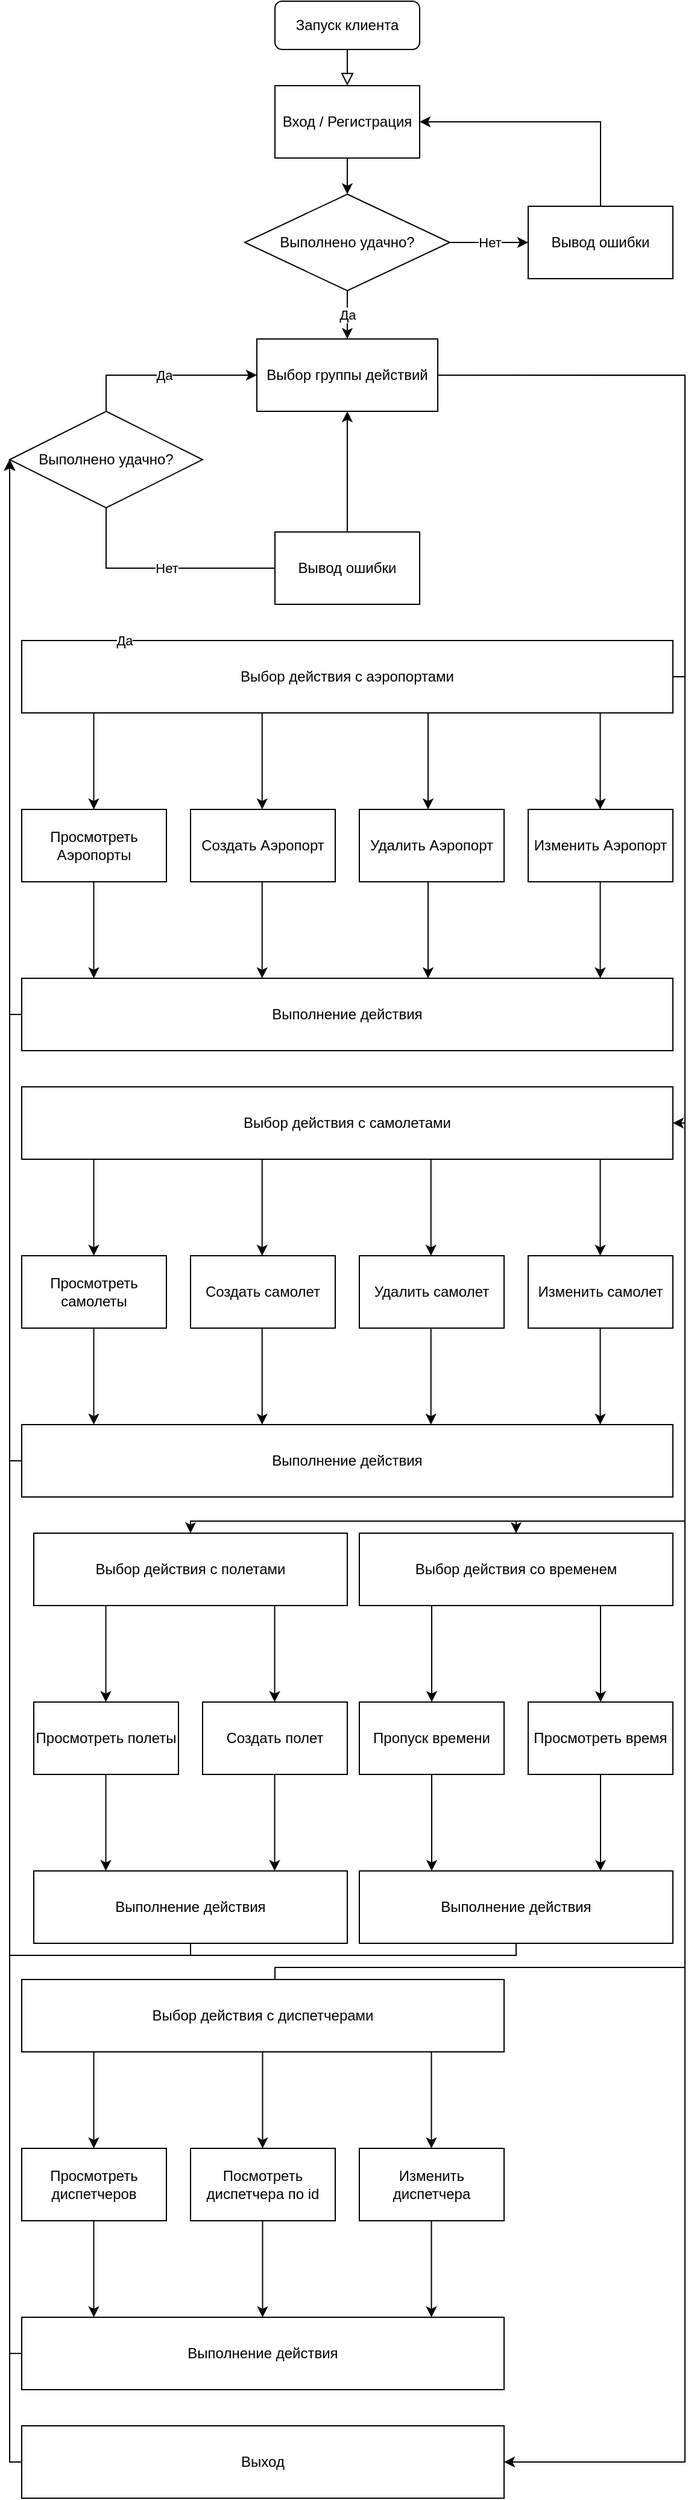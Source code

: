 <mxfile version="24.7.17">
  <diagram id="C5RBs43oDa-KdzZeNtuy" name="Page-1">
    <mxGraphModel dx="4175" dy="1688" grid="1" gridSize="10" guides="1" tooltips="1" connect="1" arrows="1" fold="1" page="1" pageScale="1" pageWidth="827" pageHeight="1169" math="0" shadow="0">
      <root>
        <mxCell id="WIyWlLk6GJQsqaUBKTNV-0" />
        <mxCell id="WIyWlLk6GJQsqaUBKTNV-1" parent="WIyWlLk6GJQsqaUBKTNV-0" />
        <mxCell id="WIyWlLk6GJQsqaUBKTNV-2" value="" style="rounded=0;html=1;jettySize=auto;orthogonalLoop=1;fontSize=11;endArrow=block;endFill=0;endSize=8;strokeWidth=1;shadow=0;labelBackgroundColor=none;edgeStyle=orthogonalEdgeStyle;" parent="WIyWlLk6GJQsqaUBKTNV-1" source="WIyWlLk6GJQsqaUBKTNV-3" edge="1">
          <mxGeometry relative="1" as="geometry">
            <mxPoint x="20" y="260" as="targetPoint" />
          </mxGeometry>
        </mxCell>
        <mxCell id="WIyWlLk6GJQsqaUBKTNV-3" value="Запуск клиента" style="rounded=1;whiteSpace=wrap;html=1;fontSize=12;glass=0;strokeWidth=1;shadow=0;" parent="WIyWlLk6GJQsqaUBKTNV-1" vertex="1">
          <mxGeometry x="-40" y="190" width="120" height="40" as="geometry" />
        </mxCell>
        <mxCell id="RF6HIcGBYQWFodLnKSyG-0" value="Вход / Регистрация" style="rounded=0;whiteSpace=wrap;html=1;" parent="WIyWlLk6GJQsqaUBKTNV-1" vertex="1">
          <mxGeometry x="-40" y="260" width="120" height="60" as="geometry" />
        </mxCell>
        <mxCell id="RF6HIcGBYQWFodLnKSyG-1" value="" style="endArrow=classic;html=1;rounded=0;exitX=0.5;exitY=1;exitDx=0;exitDy=0;entryX=0.5;entryY=0;entryDx=0;entryDy=0;" parent="WIyWlLk6GJQsqaUBKTNV-1" source="RF6HIcGBYQWFodLnKSyG-0" edge="1" target="VKw7LbPnoNwn0uKHPJzk-53">
          <mxGeometry width="50" height="50" relative="1" as="geometry">
            <mxPoint x="10" y="380" as="sourcePoint" />
            <mxPoint x="20" y="380" as="targetPoint" />
            <Array as="points" />
          </mxGeometry>
        </mxCell>
        <mxCell id="VKw7LbPnoNwn0uKHPJzk-80" style="edgeStyle=orthogonalEdgeStyle;rounded=0;orthogonalLoop=1;jettySize=auto;html=1;entryX=1;entryY=0.5;entryDx=0;entryDy=0;" edge="1" parent="WIyWlLk6GJQsqaUBKTNV-1">
          <mxGeometry relative="1" as="geometry">
            <mxPoint x="85.05" y="500.053" as="sourcePoint" />
            <mxPoint x="280.05" y="750" as="targetPoint" />
            <Array as="points">
              <mxPoint x="300.05" y="500" />
              <mxPoint x="300.05" y="750" />
            </Array>
          </mxGeometry>
        </mxCell>
        <mxCell id="VKw7LbPnoNwn0uKHPJzk-81" style="edgeStyle=orthogonalEdgeStyle;rounded=0;orthogonalLoop=1;jettySize=auto;html=1;entryX=1;entryY=0.5;entryDx=0;entryDy=0;" edge="1" parent="WIyWlLk6GJQsqaUBKTNV-1" source="RF6HIcGBYQWFodLnKSyG-2" target="VKw7LbPnoNwn0uKHPJzk-24">
          <mxGeometry relative="1" as="geometry">
            <Array as="points">
              <mxPoint x="300" y="500" />
              <mxPoint x="300" y="1120" />
            </Array>
          </mxGeometry>
        </mxCell>
        <mxCell id="VKw7LbPnoNwn0uKHPJzk-82" style="edgeStyle=orthogonalEdgeStyle;rounded=0;orthogonalLoop=1;jettySize=auto;html=1;entryX=1;entryY=0.5;entryDx=0;entryDy=0;" edge="1" parent="WIyWlLk6GJQsqaUBKTNV-1" source="RF6HIcGBYQWFodLnKSyG-2" target="VKw7LbPnoNwn0uKHPJzk-26">
          <mxGeometry relative="1" as="geometry">
            <Array as="points">
              <mxPoint x="300" y="500" />
              <mxPoint x="300" y="1820" />
              <mxPoint x="-40" y="1820" />
              <mxPoint x="-40" y="1860" />
            </Array>
          </mxGeometry>
        </mxCell>
        <mxCell id="VKw7LbPnoNwn0uKHPJzk-102" style="edgeStyle=orthogonalEdgeStyle;rounded=0;orthogonalLoop=1;jettySize=auto;html=1;entryX=0.5;entryY=0;entryDx=0;entryDy=0;" edge="1" parent="WIyWlLk6GJQsqaUBKTNV-1" source="RF6HIcGBYQWFodLnKSyG-2" target="VKw7LbPnoNwn0uKHPJzk-29">
          <mxGeometry relative="1" as="geometry">
            <Array as="points">
              <mxPoint x="300" y="500" />
              <mxPoint x="300" y="1450" />
              <mxPoint x="160" y="1450" />
            </Array>
          </mxGeometry>
        </mxCell>
        <mxCell id="VKw7LbPnoNwn0uKHPJzk-103" style="edgeStyle=orthogonalEdgeStyle;rounded=0;orthogonalLoop=1;jettySize=auto;html=1;entryX=0.5;entryY=0;entryDx=0;entryDy=0;" edge="1" parent="WIyWlLk6GJQsqaUBKTNV-1" source="RF6HIcGBYQWFodLnKSyG-2" target="VKw7LbPnoNwn0uKHPJzk-25">
          <mxGeometry relative="1" as="geometry">
            <mxPoint x="-110" y="1461.739" as="targetPoint" />
            <Array as="points">
              <mxPoint x="300" y="500" />
              <mxPoint x="300" y="1450" />
              <mxPoint x="-110" y="1450" />
            </Array>
          </mxGeometry>
        </mxCell>
        <mxCell id="VKw7LbPnoNwn0uKHPJzk-108" style="edgeStyle=orthogonalEdgeStyle;rounded=0;orthogonalLoop=1;jettySize=auto;html=1;entryX=1;entryY=0.5;entryDx=0;entryDy=0;" edge="1" parent="WIyWlLk6GJQsqaUBKTNV-1" source="RF6HIcGBYQWFodLnKSyG-2" target="VKw7LbPnoNwn0uKHPJzk-107">
          <mxGeometry relative="1" as="geometry">
            <Array as="points">
              <mxPoint x="300" y="500" />
              <mxPoint x="300" y="2230" />
            </Array>
          </mxGeometry>
        </mxCell>
        <mxCell id="RF6HIcGBYQWFodLnKSyG-2" value="Выбор группы действий" style="rounded=0;whiteSpace=wrap;html=1;" parent="WIyWlLk6GJQsqaUBKTNV-1" vertex="1">
          <mxGeometry x="-55" y="470" width="150" height="60" as="geometry" />
        </mxCell>
        <mxCell id="RF6HIcGBYQWFodLnKSyG-56" value="Создать Аэропорт" style="rounded=0;whiteSpace=wrap;html=1;" parent="WIyWlLk6GJQsqaUBKTNV-1" vertex="1">
          <mxGeometry x="-110" y="860" width="120" height="60" as="geometry" />
        </mxCell>
        <mxCell id="RF6HIcGBYQWFodLnKSyG-57" value="" style="endArrow=classic;html=1;rounded=0;" parent="WIyWlLk6GJQsqaUBKTNV-1" edge="1">
          <mxGeometry width="50" height="50" relative="1" as="geometry">
            <mxPoint x="87" y="780" as="sourcePoint" />
            <mxPoint x="87" y="860" as="targetPoint" />
          </mxGeometry>
        </mxCell>
        <mxCell id="RF6HIcGBYQWFodLnKSyG-59" value="Удалить Аэропорт" style="rounded=0;whiteSpace=wrap;html=1;" parent="WIyWlLk6GJQsqaUBKTNV-1" vertex="1">
          <mxGeometry x="30" y="860" width="120" height="60" as="geometry" />
        </mxCell>
        <mxCell id="RF6HIcGBYQWFodLnKSyG-60" value="" style="endArrow=classic;html=1;rounded=0;" parent="WIyWlLk6GJQsqaUBKTNV-1" edge="1">
          <mxGeometry width="50" height="50" relative="1" as="geometry">
            <mxPoint x="229.76" y="780" as="sourcePoint" />
            <mxPoint x="229.76" y="860" as="targetPoint" />
          </mxGeometry>
        </mxCell>
        <mxCell id="RF6HIcGBYQWFodLnKSyG-61" value="Изменить Аэропорт" style="rounded=0;whiteSpace=wrap;html=1;" parent="WIyWlLk6GJQsqaUBKTNV-1" vertex="1">
          <mxGeometry x="170" y="860" width="120" height="60" as="geometry" />
        </mxCell>
        <mxCell id="RF6HIcGBYQWFodLnKSyG-62" value="" style="endArrow=classic;html=1;rounded=0;" parent="WIyWlLk6GJQsqaUBKTNV-1" edge="1">
          <mxGeometry width="50" height="50" relative="1" as="geometry">
            <mxPoint x="-190.24" y="1150" as="sourcePoint" />
            <mxPoint x="-190.24" y="1230" as="targetPoint" />
          </mxGeometry>
        </mxCell>
        <mxCell id="RF6HIcGBYQWFodLnKSyG-63" value="Создать самолет" style="rounded=0;whiteSpace=wrap;html=1;" parent="WIyWlLk6GJQsqaUBKTNV-1" vertex="1">
          <mxGeometry x="-110" y="1230" width="120" height="60" as="geometry" />
        </mxCell>
        <mxCell id="RF6HIcGBYQWFodLnKSyG-72" value="" style="endArrow=classic;html=1;rounded=0;" parent="WIyWlLk6GJQsqaUBKTNV-1" edge="1">
          <mxGeometry width="50" height="50" relative="1" as="geometry">
            <mxPoint x="-190.24" y="780" as="sourcePoint" />
            <mxPoint x="-190.24" y="860" as="targetPoint" />
            <Array as="points">
              <mxPoint x="-190.24" y="780" />
            </Array>
          </mxGeometry>
        </mxCell>
        <mxCell id="RF6HIcGBYQWFodLnKSyG-73" value="Просмотреть Аэропорты" style="rounded=0;whiteSpace=wrap;html=1;" parent="WIyWlLk6GJQsqaUBKTNV-1" vertex="1">
          <mxGeometry x="-250" y="860" width="120" height="60" as="geometry" />
        </mxCell>
        <mxCell id="RF6HIcGBYQWFodLnKSyG-74" value="Удалить самолет" style="rounded=0;whiteSpace=wrap;html=1;" parent="WIyWlLk6GJQsqaUBKTNV-1" vertex="1">
          <mxGeometry x="30" y="1230" width="120" height="60" as="geometry" />
        </mxCell>
        <mxCell id="RF6HIcGBYQWFodLnKSyG-75" value="" style="endArrow=classic;html=1;rounded=0;" parent="WIyWlLk6GJQsqaUBKTNV-1" edge="1">
          <mxGeometry width="50" height="50" relative="1" as="geometry">
            <mxPoint x="229.76" y="1150" as="sourcePoint" />
            <mxPoint x="229.76" y="1230" as="targetPoint" />
          </mxGeometry>
        </mxCell>
        <mxCell id="RF6HIcGBYQWFodLnKSyG-76" value="Изменить самолет" style="rounded=0;whiteSpace=wrap;html=1;" parent="WIyWlLk6GJQsqaUBKTNV-1" vertex="1">
          <mxGeometry x="170" y="1230" width="120" height="60" as="geometry" />
        </mxCell>
        <mxCell id="RF6HIcGBYQWFodLnKSyG-77" value="" style="endArrow=classic;html=1;rounded=0;" parent="WIyWlLk6GJQsqaUBKTNV-1" edge="1">
          <mxGeometry width="50" height="50" relative="1" as="geometry">
            <mxPoint x="-180.24" y="1520" as="sourcePoint" />
            <mxPoint x="-180.24" y="1600" as="targetPoint" />
          </mxGeometry>
        </mxCell>
        <mxCell id="RF6HIcGBYQWFodLnKSyG-78" value="Создать полет" style="rounded=0;whiteSpace=wrap;html=1;" parent="WIyWlLk6GJQsqaUBKTNV-1" vertex="1">
          <mxGeometry x="-100" y="1600" width="120" height="60" as="geometry" />
        </mxCell>
        <mxCell id="RF6HIcGBYQWFodLnKSyG-79" value="" style="endArrow=classic;html=1;rounded=0;" parent="WIyWlLk6GJQsqaUBKTNV-1" edge="1">
          <mxGeometry width="50" height="50" relative="1" as="geometry">
            <mxPoint x="-40.24" y="1520" as="sourcePoint" />
            <mxPoint x="-40.24" y="1600" as="targetPoint" />
          </mxGeometry>
        </mxCell>
        <mxCell id="RF6HIcGBYQWFodLnKSyG-82" value="Просмотреть самолеты" style="rounded=0;whiteSpace=wrap;html=1;" parent="WIyWlLk6GJQsqaUBKTNV-1" vertex="1">
          <mxGeometry x="-250" y="1230" width="120" height="60" as="geometry" />
        </mxCell>
        <mxCell id="RF6HIcGBYQWFodLnKSyG-92" value="" style="endArrow=classic;html=1;rounded=0;" parent="WIyWlLk6GJQsqaUBKTNV-1" edge="1">
          <mxGeometry width="50" height="50" relative="1" as="geometry">
            <mxPoint x="-190.24" y="1890" as="sourcePoint" />
            <mxPoint x="-190.24" y="1970" as="targetPoint" />
          </mxGeometry>
        </mxCell>
        <mxCell id="RF6HIcGBYQWFodLnKSyG-93" value="Просмотреть диспетчеров" style="rounded=0;whiteSpace=wrap;html=1;" parent="WIyWlLk6GJQsqaUBKTNV-1" vertex="1">
          <mxGeometry x="-250" y="1970" width="120" height="60" as="geometry" />
        </mxCell>
        <mxCell id="RF6HIcGBYQWFodLnKSyG-97" value="Просмотреть время" style="rounded=0;whiteSpace=wrap;html=1;" parent="WIyWlLk6GJQsqaUBKTNV-1" vertex="1">
          <mxGeometry x="170" y="1600" width="120" height="60" as="geometry" />
        </mxCell>
        <mxCell id="RF6HIcGBYQWFodLnKSyG-109" value="" style="endArrow=classic;html=1;rounded=0;" parent="WIyWlLk6GJQsqaUBKTNV-1" edge="1">
          <mxGeometry width="50" height="50" relative="1" as="geometry">
            <mxPoint x="-50.24" y="1890" as="sourcePoint" />
            <mxPoint x="-50.24" y="1970" as="targetPoint" />
          </mxGeometry>
        </mxCell>
        <mxCell id="RF6HIcGBYQWFodLnKSyG-110" value="Пропуск времени" style="rounded=0;whiteSpace=wrap;html=1;" parent="WIyWlLk6GJQsqaUBKTNV-1" vertex="1">
          <mxGeometry x="30" y="1600" width="120" height="60" as="geometry" />
        </mxCell>
        <mxCell id="RF6HIcGBYQWFodLnKSyG-80" value="Просмотреть полеты" style="rounded=0;whiteSpace=wrap;html=1;" parent="WIyWlLk6GJQsqaUBKTNV-1" vertex="1">
          <mxGeometry x="-240" y="1600" width="120" height="60" as="geometry" />
        </mxCell>
        <mxCell id="VKw7LbPnoNwn0uKHPJzk-8" value="Посмотреть диспетчера по id" style="rounded=0;whiteSpace=wrap;html=1;" vertex="1" parent="WIyWlLk6GJQsqaUBKTNV-1">
          <mxGeometry x="-110" y="1970" width="120" height="60" as="geometry" />
        </mxCell>
        <mxCell id="VKw7LbPnoNwn0uKHPJzk-15" value="Выбор действия с аэропортами" style="rounded=0;whiteSpace=wrap;html=1;" vertex="1" parent="WIyWlLk6GJQsqaUBKTNV-1">
          <mxGeometry x="-250" y="720" width="540" height="60" as="geometry" />
        </mxCell>
        <mxCell id="VKw7LbPnoNwn0uKHPJzk-16" value="" style="endArrow=classic;html=1;rounded=0;" edge="1" parent="WIyWlLk6GJQsqaUBKTNV-1">
          <mxGeometry width="50" height="50" relative="1" as="geometry">
            <mxPoint x="-50.62" y="780" as="sourcePoint" />
            <mxPoint x="-50.62" y="860" as="targetPoint" />
          </mxGeometry>
        </mxCell>
        <mxCell id="VKw7LbPnoNwn0uKHPJzk-17" value="" style="endArrow=classic;html=1;rounded=0;" edge="1" parent="WIyWlLk6GJQsqaUBKTNV-1">
          <mxGeometry width="50" height="50" relative="1" as="geometry">
            <mxPoint x="89.37" y="1150" as="sourcePoint" />
            <mxPoint x="89.37" y="1230" as="targetPoint" />
          </mxGeometry>
        </mxCell>
        <mxCell id="VKw7LbPnoNwn0uKHPJzk-18" value="" style="endArrow=classic;html=1;rounded=0;" edge="1" parent="WIyWlLk6GJQsqaUBKTNV-1">
          <mxGeometry width="50" height="50" relative="1" as="geometry">
            <mxPoint x="-50.63" y="1150" as="sourcePoint" />
            <mxPoint x="-50.63" y="1230" as="targetPoint" />
          </mxGeometry>
        </mxCell>
        <mxCell id="VKw7LbPnoNwn0uKHPJzk-19" value="" style="endArrow=classic;html=1;rounded=0;" edge="1" parent="WIyWlLk6GJQsqaUBKTNV-1">
          <mxGeometry width="50" height="50" relative="1" as="geometry">
            <mxPoint x="90" y="1520" as="sourcePoint" />
            <mxPoint x="90" y="1600" as="targetPoint" />
          </mxGeometry>
        </mxCell>
        <mxCell id="VKw7LbPnoNwn0uKHPJzk-20" value="" style="endArrow=classic;html=1;rounded=0;" edge="1" parent="WIyWlLk6GJQsqaUBKTNV-1">
          <mxGeometry width="50" height="50" relative="1" as="geometry">
            <mxPoint x="230" y="1520" as="sourcePoint" />
            <mxPoint x="230" y="1600" as="targetPoint" />
          </mxGeometry>
        </mxCell>
        <mxCell id="VKw7LbPnoNwn0uKHPJzk-24" value="Выбор действия с самолетами" style="rounded=0;whiteSpace=wrap;html=1;" vertex="1" parent="WIyWlLk6GJQsqaUBKTNV-1">
          <mxGeometry x="-250" y="1090" width="540" height="60" as="geometry" />
        </mxCell>
        <mxCell id="VKw7LbPnoNwn0uKHPJzk-25" value="Выбор действия с полетами" style="rounded=0;whiteSpace=wrap;html=1;" vertex="1" parent="WIyWlLk6GJQsqaUBKTNV-1">
          <mxGeometry x="-240" y="1460" width="260" height="60" as="geometry" />
        </mxCell>
        <mxCell id="VKw7LbPnoNwn0uKHPJzk-26" value="Выбор действия с диспетчерами" style="rounded=0;whiteSpace=wrap;html=1;" vertex="1" parent="WIyWlLk6GJQsqaUBKTNV-1">
          <mxGeometry x="-250" y="1830" width="400" height="60" as="geometry" />
        </mxCell>
        <mxCell id="VKw7LbPnoNwn0uKHPJzk-27" value="" style="endArrow=classic;html=1;rounded=0;" edge="1" parent="WIyWlLk6GJQsqaUBKTNV-1">
          <mxGeometry width="50" height="50" relative="1" as="geometry">
            <mxPoint x="89.76" y="1890" as="sourcePoint" />
            <mxPoint x="89.76" y="1970" as="targetPoint" />
          </mxGeometry>
        </mxCell>
        <mxCell id="VKw7LbPnoNwn0uKHPJzk-28" value="Изменить диспетчера" style="rounded=0;whiteSpace=wrap;html=1;" vertex="1" parent="WIyWlLk6GJQsqaUBKTNV-1">
          <mxGeometry x="30" y="1970" width="120" height="60" as="geometry" />
        </mxCell>
        <mxCell id="VKw7LbPnoNwn0uKHPJzk-29" value="Выбор действия со временем" style="rounded=0;whiteSpace=wrap;html=1;" vertex="1" parent="WIyWlLk6GJQsqaUBKTNV-1">
          <mxGeometry x="30" y="1460" width="260" height="60" as="geometry" />
        </mxCell>
        <mxCell id="VKw7LbPnoNwn0uKHPJzk-30" value="" style="endArrow=classic;html=1;rounded=0;" edge="1" parent="WIyWlLk6GJQsqaUBKTNV-1">
          <mxGeometry width="50" height="50" relative="1" as="geometry">
            <mxPoint x="87" y="920" as="sourcePoint" />
            <mxPoint x="87" y="1000" as="targetPoint" />
          </mxGeometry>
        </mxCell>
        <mxCell id="VKw7LbPnoNwn0uKHPJzk-31" value="" style="endArrow=classic;html=1;rounded=0;" edge="1" parent="WIyWlLk6GJQsqaUBKTNV-1">
          <mxGeometry width="50" height="50" relative="1" as="geometry">
            <mxPoint x="229.76" y="920" as="sourcePoint" />
            <mxPoint x="229.76" y="1000" as="targetPoint" />
          </mxGeometry>
        </mxCell>
        <mxCell id="VKw7LbPnoNwn0uKHPJzk-32" value="" style="endArrow=classic;html=1;rounded=0;" edge="1" parent="WIyWlLk6GJQsqaUBKTNV-1">
          <mxGeometry width="50" height="50" relative="1" as="geometry">
            <mxPoint x="-190.24" y="1290" as="sourcePoint" />
            <mxPoint x="-190.24" y="1370" as="targetPoint" />
          </mxGeometry>
        </mxCell>
        <mxCell id="VKw7LbPnoNwn0uKHPJzk-33" value="" style="endArrow=classic;html=1;rounded=0;" edge="1" parent="WIyWlLk6GJQsqaUBKTNV-1">
          <mxGeometry width="50" height="50" relative="1" as="geometry">
            <mxPoint x="-190.24" y="920" as="sourcePoint" />
            <mxPoint x="-190.24" y="1000" as="targetPoint" />
            <Array as="points">
              <mxPoint x="-190.24" y="920" />
            </Array>
          </mxGeometry>
        </mxCell>
        <mxCell id="VKw7LbPnoNwn0uKHPJzk-34" value="" style="endArrow=classic;html=1;rounded=0;" edge="1" parent="WIyWlLk6GJQsqaUBKTNV-1">
          <mxGeometry width="50" height="50" relative="1" as="geometry">
            <mxPoint x="229.76" y="1290" as="sourcePoint" />
            <mxPoint x="229.76" y="1370" as="targetPoint" />
          </mxGeometry>
        </mxCell>
        <mxCell id="VKw7LbPnoNwn0uKHPJzk-35" value="" style="endArrow=classic;html=1;rounded=0;" edge="1" parent="WIyWlLk6GJQsqaUBKTNV-1">
          <mxGeometry width="50" height="50" relative="1" as="geometry">
            <mxPoint x="-180.24" y="1660" as="sourcePoint" />
            <mxPoint x="-180.24" y="1740" as="targetPoint" />
          </mxGeometry>
        </mxCell>
        <mxCell id="VKw7LbPnoNwn0uKHPJzk-36" value="" style="endArrow=classic;html=1;rounded=0;" edge="1" parent="WIyWlLk6GJQsqaUBKTNV-1">
          <mxGeometry width="50" height="50" relative="1" as="geometry">
            <mxPoint x="-40.24" y="1660" as="sourcePoint" />
            <mxPoint x="-40.24" y="1740" as="targetPoint" />
          </mxGeometry>
        </mxCell>
        <mxCell id="VKw7LbPnoNwn0uKHPJzk-37" value="" style="endArrow=classic;html=1;rounded=0;" edge="1" parent="WIyWlLk6GJQsqaUBKTNV-1">
          <mxGeometry width="50" height="50" relative="1" as="geometry">
            <mxPoint x="-190.24" y="2030" as="sourcePoint" />
            <mxPoint x="-190.24" y="2110" as="targetPoint" />
          </mxGeometry>
        </mxCell>
        <mxCell id="VKw7LbPnoNwn0uKHPJzk-38" value="" style="endArrow=classic;html=1;rounded=0;" edge="1" parent="WIyWlLk6GJQsqaUBKTNV-1">
          <mxGeometry width="50" height="50" relative="1" as="geometry">
            <mxPoint x="-50.24" y="2030" as="sourcePoint" />
            <mxPoint x="-50.24" y="2110" as="targetPoint" />
          </mxGeometry>
        </mxCell>
        <mxCell id="VKw7LbPnoNwn0uKHPJzk-39" value="" style="endArrow=classic;html=1;rounded=0;" edge="1" parent="WIyWlLk6GJQsqaUBKTNV-1">
          <mxGeometry width="50" height="50" relative="1" as="geometry">
            <mxPoint x="-50.62" y="920" as="sourcePoint" />
            <mxPoint x="-50.62" y="1000" as="targetPoint" />
          </mxGeometry>
        </mxCell>
        <mxCell id="VKw7LbPnoNwn0uKHPJzk-40" value="" style="endArrow=classic;html=1;rounded=0;" edge="1" parent="WIyWlLk6GJQsqaUBKTNV-1">
          <mxGeometry width="50" height="50" relative="1" as="geometry">
            <mxPoint x="89.37" y="1290" as="sourcePoint" />
            <mxPoint x="89.37" y="1370" as="targetPoint" />
          </mxGeometry>
        </mxCell>
        <mxCell id="VKw7LbPnoNwn0uKHPJzk-41" value="" style="endArrow=classic;html=1;rounded=0;" edge="1" parent="WIyWlLk6GJQsqaUBKTNV-1">
          <mxGeometry width="50" height="50" relative="1" as="geometry">
            <mxPoint x="-50.63" y="1290" as="sourcePoint" />
            <mxPoint x="-50.63" y="1370" as="targetPoint" />
          </mxGeometry>
        </mxCell>
        <mxCell id="VKw7LbPnoNwn0uKHPJzk-42" value="" style="endArrow=classic;html=1;rounded=0;" edge="1" parent="WIyWlLk6GJQsqaUBKTNV-1">
          <mxGeometry width="50" height="50" relative="1" as="geometry">
            <mxPoint x="90" y="1660" as="sourcePoint" />
            <mxPoint x="90" y="1740" as="targetPoint" />
          </mxGeometry>
        </mxCell>
        <mxCell id="VKw7LbPnoNwn0uKHPJzk-43" value="" style="endArrow=classic;html=1;rounded=0;" edge="1" parent="WIyWlLk6GJQsqaUBKTNV-1">
          <mxGeometry width="50" height="50" relative="1" as="geometry">
            <mxPoint x="230" y="1660" as="sourcePoint" />
            <mxPoint x="230" y="1740" as="targetPoint" />
          </mxGeometry>
        </mxCell>
        <mxCell id="VKw7LbPnoNwn0uKHPJzk-44" value="" style="endArrow=classic;html=1;rounded=0;" edge="1" parent="WIyWlLk6GJQsqaUBKTNV-1">
          <mxGeometry width="50" height="50" relative="1" as="geometry">
            <mxPoint x="89.76" y="2030" as="sourcePoint" />
            <mxPoint x="89.76" y="2110" as="targetPoint" />
          </mxGeometry>
        </mxCell>
        <mxCell id="VKw7LbPnoNwn0uKHPJzk-100" style="edgeStyle=orthogonalEdgeStyle;rounded=0;orthogonalLoop=1;jettySize=auto;html=1;entryX=0;entryY=0.5;entryDx=0;entryDy=0;" edge="1" parent="WIyWlLk6GJQsqaUBKTNV-1" source="VKw7LbPnoNwn0uKHPJzk-51" target="VKw7LbPnoNwn0uKHPJzk-86">
          <mxGeometry relative="1" as="geometry">
            <Array as="points">
              <mxPoint x="-260" y="1030" />
            </Array>
          </mxGeometry>
        </mxCell>
        <mxCell id="VKw7LbPnoNwn0uKHPJzk-51" value="Выполнение действия" style="rounded=0;whiteSpace=wrap;html=1;" vertex="1" parent="WIyWlLk6GJQsqaUBKTNV-1">
          <mxGeometry x="-250" y="1000" width="540" height="60" as="geometry" />
        </mxCell>
        <mxCell id="VKw7LbPnoNwn0uKHPJzk-53" value="Выполнено удачно?" style="rhombus;whiteSpace=wrap;html=1;" vertex="1" parent="WIyWlLk6GJQsqaUBKTNV-1">
          <mxGeometry x="-65" y="350" width="170" height="80" as="geometry" />
        </mxCell>
        <mxCell id="VKw7LbPnoNwn0uKHPJzk-101" style="edgeStyle=orthogonalEdgeStyle;rounded=0;orthogonalLoop=1;jettySize=auto;html=1;entryX=0;entryY=0.5;entryDx=0;entryDy=0;" edge="1" parent="WIyWlLk6GJQsqaUBKTNV-1" source="VKw7LbPnoNwn0uKHPJzk-60" target="VKw7LbPnoNwn0uKHPJzk-86">
          <mxGeometry relative="1" as="geometry">
            <Array as="points">
              <mxPoint x="-260" y="1400" />
            </Array>
          </mxGeometry>
        </mxCell>
        <mxCell id="VKw7LbPnoNwn0uKHPJzk-60" value="Выполнение действия" style="rounded=0;whiteSpace=wrap;html=1;" vertex="1" parent="WIyWlLk6GJQsqaUBKTNV-1">
          <mxGeometry x="-250" y="1370" width="540" height="60" as="geometry" />
        </mxCell>
        <mxCell id="VKw7LbPnoNwn0uKHPJzk-105" style="edgeStyle=orthogonalEdgeStyle;rounded=0;orthogonalLoop=1;jettySize=auto;html=1;entryX=0;entryY=0.5;entryDx=0;entryDy=0;" edge="1" parent="WIyWlLk6GJQsqaUBKTNV-1" source="VKw7LbPnoNwn0uKHPJzk-61" target="VKw7LbPnoNwn0uKHPJzk-86">
          <mxGeometry relative="1" as="geometry">
            <Array as="points">
              <mxPoint x="-110" y="1810" />
              <mxPoint x="-260" y="1810" />
            </Array>
          </mxGeometry>
        </mxCell>
        <mxCell id="VKw7LbPnoNwn0uKHPJzk-61" value="Выполнение действия" style="rounded=0;whiteSpace=wrap;html=1;" vertex="1" parent="WIyWlLk6GJQsqaUBKTNV-1">
          <mxGeometry x="-240" y="1740" width="260" height="60" as="geometry" />
        </mxCell>
        <mxCell id="VKw7LbPnoNwn0uKHPJzk-106" style="edgeStyle=orthogonalEdgeStyle;rounded=0;orthogonalLoop=1;jettySize=auto;html=1;entryX=0;entryY=0.5;entryDx=0;entryDy=0;" edge="1" parent="WIyWlLk6GJQsqaUBKTNV-1" source="VKw7LbPnoNwn0uKHPJzk-62" target="VKw7LbPnoNwn0uKHPJzk-86">
          <mxGeometry relative="1" as="geometry">
            <Array as="points">
              <mxPoint x="-260" y="2140" />
            </Array>
          </mxGeometry>
        </mxCell>
        <mxCell id="VKw7LbPnoNwn0uKHPJzk-62" value="Выполнение действия" style="rounded=0;whiteSpace=wrap;html=1;" vertex="1" parent="WIyWlLk6GJQsqaUBKTNV-1">
          <mxGeometry x="-250" y="2110" width="400" height="60" as="geometry" />
        </mxCell>
        <mxCell id="VKw7LbPnoNwn0uKHPJzk-104" style="edgeStyle=orthogonalEdgeStyle;rounded=0;orthogonalLoop=1;jettySize=auto;html=1;entryX=0;entryY=0.5;entryDx=0;entryDy=0;" edge="1" parent="WIyWlLk6GJQsqaUBKTNV-1" source="VKw7LbPnoNwn0uKHPJzk-63" target="VKw7LbPnoNwn0uKHPJzk-86">
          <mxGeometry relative="1" as="geometry">
            <Array as="points">
              <mxPoint x="160" y="1810" />
              <mxPoint x="-260" y="1810" />
            </Array>
          </mxGeometry>
        </mxCell>
        <mxCell id="VKw7LbPnoNwn0uKHPJzk-63" value="Выполнение действия" style="rounded=0;whiteSpace=wrap;html=1;" vertex="1" parent="WIyWlLk6GJQsqaUBKTNV-1">
          <mxGeometry x="30" y="1740" width="260" height="60" as="geometry" />
        </mxCell>
        <mxCell id="VKw7LbPnoNwn0uKHPJzk-68" value="" style="endArrow=classic;html=1;rounded=0;entryX=0;entryY=0.5;entryDx=0;entryDy=0;exitX=1;exitY=0.5;exitDx=0;exitDy=0;" edge="1" parent="WIyWlLk6GJQsqaUBKTNV-1" source="VKw7LbPnoNwn0uKHPJzk-53" target="VKw7LbPnoNwn0uKHPJzk-78">
          <mxGeometry relative="1" as="geometry">
            <mxPoint x="30" y="520" as="sourcePoint" />
            <mxPoint x="190" y="520" as="targetPoint" />
            <Array as="points">
              <mxPoint x="150" y="390" />
            </Array>
          </mxGeometry>
        </mxCell>
        <mxCell id="VKw7LbPnoNwn0uKHPJzk-69" value="Нет" style="edgeLabel;resizable=0;html=1;;align=center;verticalAlign=middle;rotation=0;" connectable="0" vertex="1" parent="VKw7LbPnoNwn0uKHPJzk-68">
          <mxGeometry relative="1" as="geometry" />
        </mxCell>
        <mxCell id="VKw7LbPnoNwn0uKHPJzk-74" value="" style="endArrow=classic;html=1;rounded=0;entryX=0.5;entryY=0;entryDx=0;entryDy=0;exitX=0.5;exitY=1;exitDx=0;exitDy=0;" edge="1" parent="WIyWlLk6GJQsqaUBKTNV-1" source="VKw7LbPnoNwn0uKHPJzk-53" target="RF6HIcGBYQWFodLnKSyG-2">
          <mxGeometry relative="1" as="geometry">
            <mxPoint x="-70" y="390" as="sourcePoint" />
            <mxPoint x="-180" y="260" as="targetPoint" />
            <Array as="points">
              <mxPoint x="20" y="430" />
            </Array>
          </mxGeometry>
        </mxCell>
        <mxCell id="VKw7LbPnoNwn0uKHPJzk-75" value="Да" style="edgeLabel;resizable=0;html=1;;align=center;verticalAlign=middle;rotation=0;" connectable="0" vertex="1" parent="VKw7LbPnoNwn0uKHPJzk-74">
          <mxGeometry relative="1" as="geometry" />
        </mxCell>
        <mxCell id="VKw7LbPnoNwn0uKHPJzk-79" style="edgeStyle=orthogonalEdgeStyle;rounded=0;orthogonalLoop=1;jettySize=auto;html=1;entryX=1;entryY=0.5;entryDx=0;entryDy=0;" edge="1" parent="WIyWlLk6GJQsqaUBKTNV-1" source="VKw7LbPnoNwn0uKHPJzk-78" target="RF6HIcGBYQWFodLnKSyG-0">
          <mxGeometry relative="1" as="geometry">
            <Array as="points">
              <mxPoint x="230" y="290" />
            </Array>
          </mxGeometry>
        </mxCell>
        <mxCell id="VKw7LbPnoNwn0uKHPJzk-78" value="Вывод ошибки" style="rounded=0;whiteSpace=wrap;html=1;" vertex="1" parent="WIyWlLk6GJQsqaUBKTNV-1">
          <mxGeometry x="170" y="360" width="120" height="60" as="geometry" />
        </mxCell>
        <mxCell id="VKw7LbPnoNwn0uKHPJzk-86" value="Выполнено удачно?" style="rhombus;whiteSpace=wrap;html=1;" vertex="1" parent="WIyWlLk6GJQsqaUBKTNV-1">
          <mxGeometry x="-260" y="530" width="160" height="80" as="geometry" />
        </mxCell>
        <mxCell id="VKw7LbPnoNwn0uKHPJzk-87" value="" style="endArrow=classic;html=1;rounded=0;entryX=0;entryY=0.5;entryDx=0;entryDy=0;exitX=0.5;exitY=1;exitDx=0;exitDy=0;" edge="1" parent="WIyWlLk6GJQsqaUBKTNV-1" source="VKw7LbPnoNwn0uKHPJzk-86" target="VKw7LbPnoNwn0uKHPJzk-91">
          <mxGeometry relative="1" as="geometry">
            <mxPoint x="-155" y="790" as="sourcePoint" />
            <mxPoint x="5" y="790" as="targetPoint" />
            <Array as="points">
              <mxPoint x="-180" y="660" />
              <mxPoint x="-35" y="660" />
            </Array>
          </mxGeometry>
        </mxCell>
        <mxCell id="VKw7LbPnoNwn0uKHPJzk-88" value="Нет" style="edgeLabel;resizable=0;html=1;;align=center;verticalAlign=middle;rotation=0;" connectable="0" vertex="1" parent="VKw7LbPnoNwn0uKHPJzk-87">
          <mxGeometry relative="1" as="geometry" />
        </mxCell>
        <mxCell id="VKw7LbPnoNwn0uKHPJzk-89" value="Да" style="edgeLabel;resizable=0;html=1;;align=center;verticalAlign=middle;rotation=0;" connectable="0" vertex="1" parent="WIyWlLk6GJQsqaUBKTNV-1">
          <mxGeometry x="-165" y="720" as="geometry" />
        </mxCell>
        <mxCell id="VKw7LbPnoNwn0uKHPJzk-90" style="edgeStyle=orthogonalEdgeStyle;rounded=0;orthogonalLoop=1;jettySize=auto;html=1;entryX=0.5;entryY=1;entryDx=0;entryDy=0;" edge="1" parent="WIyWlLk6GJQsqaUBKTNV-1" source="VKw7LbPnoNwn0uKHPJzk-91" target="RF6HIcGBYQWFodLnKSyG-2">
          <mxGeometry relative="1" as="geometry">
            <Array as="points">
              <mxPoint x="20" y="590" />
              <mxPoint x="20" y="590" />
            </Array>
          </mxGeometry>
        </mxCell>
        <mxCell id="VKw7LbPnoNwn0uKHPJzk-91" value="Вывод ошибки" style="rounded=0;whiteSpace=wrap;html=1;" vertex="1" parent="WIyWlLk6GJQsqaUBKTNV-1">
          <mxGeometry x="-40" y="630" width="120" height="60" as="geometry" />
        </mxCell>
        <mxCell id="VKw7LbPnoNwn0uKHPJzk-98" value="" style="endArrow=classic;html=1;rounded=0;exitX=0.5;exitY=0;exitDx=0;exitDy=0;entryX=0;entryY=0.5;entryDx=0;entryDy=0;" edge="1" parent="WIyWlLk6GJQsqaUBKTNV-1" source="VKw7LbPnoNwn0uKHPJzk-86" target="RF6HIcGBYQWFodLnKSyG-2">
          <mxGeometry relative="1" as="geometry">
            <mxPoint x="40" y="450" as="sourcePoint" />
            <mxPoint x="-180" y="500" as="targetPoint" />
            <Array as="points">
              <mxPoint x="-180" y="500" />
            </Array>
          </mxGeometry>
        </mxCell>
        <mxCell id="VKw7LbPnoNwn0uKHPJzk-99" value="Да" style="edgeLabel;resizable=0;html=1;;align=center;verticalAlign=middle;rotation=0;" connectable="0" vertex="1" parent="VKw7LbPnoNwn0uKHPJzk-98">
          <mxGeometry relative="1" as="geometry" />
        </mxCell>
        <mxCell id="VKw7LbPnoNwn0uKHPJzk-109" style="edgeStyle=orthogonalEdgeStyle;rounded=0;orthogonalLoop=1;jettySize=auto;html=1;entryX=0;entryY=0.5;entryDx=0;entryDy=0;" edge="1" parent="WIyWlLk6GJQsqaUBKTNV-1" source="VKw7LbPnoNwn0uKHPJzk-107" target="VKw7LbPnoNwn0uKHPJzk-86">
          <mxGeometry relative="1" as="geometry">
            <Array as="points">
              <mxPoint x="-260" y="2230" />
            </Array>
          </mxGeometry>
        </mxCell>
        <mxCell id="VKw7LbPnoNwn0uKHPJzk-107" value="Выход" style="rounded=0;whiteSpace=wrap;html=1;" vertex="1" parent="WIyWlLk6GJQsqaUBKTNV-1">
          <mxGeometry x="-250" y="2200" width="400" height="60" as="geometry" />
        </mxCell>
      </root>
    </mxGraphModel>
  </diagram>
</mxfile>
